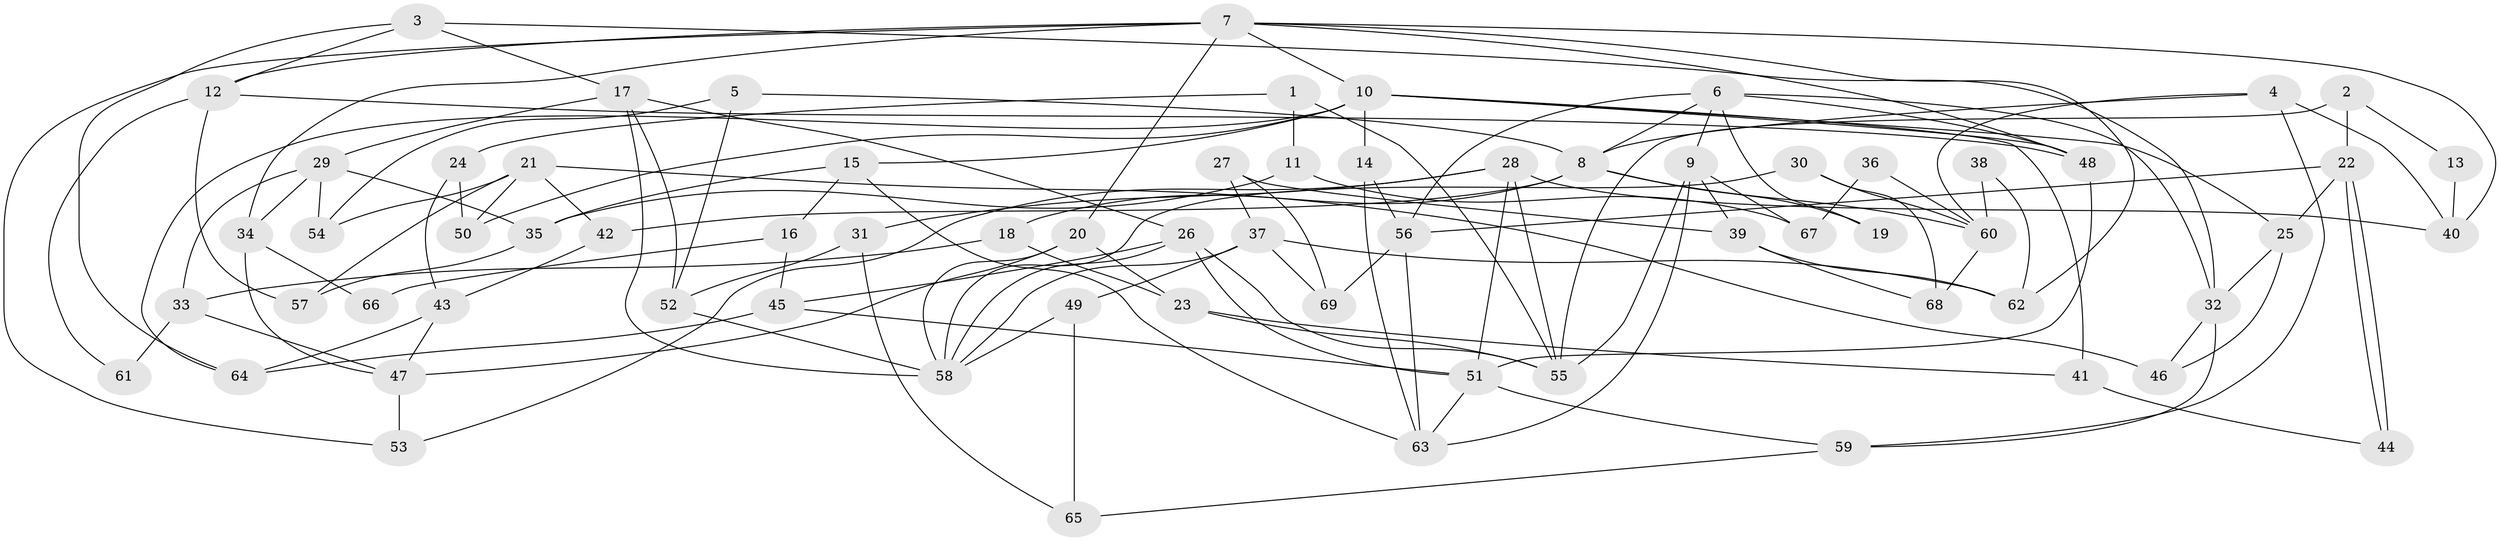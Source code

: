 // coarse degree distribution, {8: 0.15, 9: 0.05, 13: 0.05, 11: 0.05, 15: 0.05, 3: 0.1, 5: 0.1, 6: 0.15, 7: 0.1, 2: 0.2}
// Generated by graph-tools (version 1.1) at 2025/18/03/04/25 18:18:55]
// undirected, 69 vertices, 138 edges
graph export_dot {
graph [start="1"]
  node [color=gray90,style=filled];
  1;
  2;
  3;
  4;
  5;
  6;
  7;
  8;
  9;
  10;
  11;
  12;
  13;
  14;
  15;
  16;
  17;
  18;
  19;
  20;
  21;
  22;
  23;
  24;
  25;
  26;
  27;
  28;
  29;
  30;
  31;
  32;
  33;
  34;
  35;
  36;
  37;
  38;
  39;
  40;
  41;
  42;
  43;
  44;
  45;
  46;
  47;
  48;
  49;
  50;
  51;
  52;
  53;
  54;
  55;
  56;
  57;
  58;
  59;
  60;
  61;
  62;
  63;
  64;
  65;
  66;
  67;
  68;
  69;
  1 -- 55;
  1 -- 24;
  1 -- 11;
  2 -- 55;
  2 -- 22;
  2 -- 13;
  3 -- 64;
  3 -- 12;
  3 -- 17;
  3 -- 32;
  4 -- 59;
  4 -- 40;
  4 -- 8;
  4 -- 60;
  5 -- 8;
  5 -- 54;
  5 -- 52;
  6 -- 48;
  6 -- 32;
  6 -- 8;
  6 -- 9;
  6 -- 19;
  6 -- 56;
  7 -- 20;
  7 -- 62;
  7 -- 10;
  7 -- 12;
  7 -- 34;
  7 -- 40;
  7 -- 48;
  7 -- 53;
  8 -- 18;
  8 -- 19;
  8 -- 42;
  8 -- 60;
  9 -- 63;
  9 -- 39;
  9 -- 55;
  9 -- 67;
  10 -- 64;
  10 -- 14;
  10 -- 15;
  10 -- 25;
  10 -- 41;
  10 -- 48;
  10 -- 50;
  11 -- 35;
  11 -- 67;
  12 -- 48;
  12 -- 57;
  12 -- 61;
  13 -- 40;
  14 -- 56;
  14 -- 63;
  15 -- 63;
  15 -- 16;
  15 -- 35;
  16 -- 45;
  16 -- 66;
  17 -- 52;
  17 -- 26;
  17 -- 29;
  17 -- 58;
  18 -- 23;
  18 -- 33;
  20 -- 58;
  20 -- 47;
  20 -- 23;
  21 -- 46;
  21 -- 57;
  21 -- 42;
  21 -- 50;
  21 -- 54;
  22 -- 44;
  22 -- 44;
  22 -- 56;
  22 -- 25;
  23 -- 55;
  23 -- 41;
  24 -- 43;
  24 -- 50;
  25 -- 32;
  25 -- 46;
  26 -- 58;
  26 -- 45;
  26 -- 51;
  26 -- 55;
  27 -- 37;
  27 -- 69;
  27 -- 39;
  28 -- 51;
  28 -- 55;
  28 -- 31;
  28 -- 40;
  28 -- 53;
  29 -- 33;
  29 -- 34;
  29 -- 35;
  29 -- 54;
  30 -- 68;
  30 -- 60;
  30 -- 58;
  31 -- 52;
  31 -- 65;
  32 -- 46;
  32 -- 59;
  33 -- 47;
  33 -- 61;
  34 -- 47;
  34 -- 66;
  35 -- 57;
  36 -- 67;
  36 -- 60;
  37 -- 49;
  37 -- 58;
  37 -- 62;
  37 -- 69;
  38 -- 60;
  38 -- 62;
  39 -- 62;
  39 -- 68;
  41 -- 44;
  42 -- 43;
  43 -- 47;
  43 -- 64;
  45 -- 51;
  45 -- 64;
  47 -- 53;
  48 -- 51;
  49 -- 58;
  49 -- 65;
  51 -- 59;
  51 -- 63;
  52 -- 58;
  56 -- 63;
  56 -- 69;
  59 -- 65;
  60 -- 68;
}
